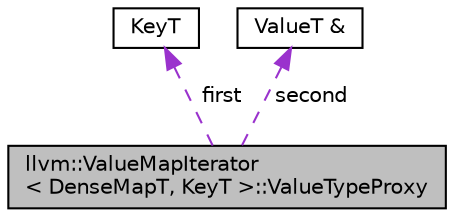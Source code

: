 digraph "llvm::ValueMapIterator&lt; DenseMapT, KeyT &gt;::ValueTypeProxy"
{
 // LATEX_PDF_SIZE
  bgcolor="transparent";
  edge [fontname="Helvetica",fontsize="10",labelfontname="Helvetica",labelfontsize="10"];
  node [fontname="Helvetica",fontsize="10",shape="box"];
  Node1 [label="llvm::ValueMapIterator\l\< DenseMapT, KeyT \>::ValueTypeProxy",height=0.2,width=0.4,color="black", fillcolor="grey75", style="filled", fontcolor="black",tooltip=" "];
  Node2 -> Node1 [dir="back",color="darkorchid3",fontsize="10",style="dashed",label=" first" ,fontname="Helvetica"];
  Node2 [label="KeyT",height=0.2,width=0.4,color="black",URL="$classKeyT.html",tooltip=" "];
  Node3 -> Node1 [dir="back",color="darkorchid3",fontsize="10",style="dashed",label=" second" ,fontname="Helvetica"];
  Node3 [label="ValueT &",height=0.2,width=0.4,color="black",tooltip=" "];
}
